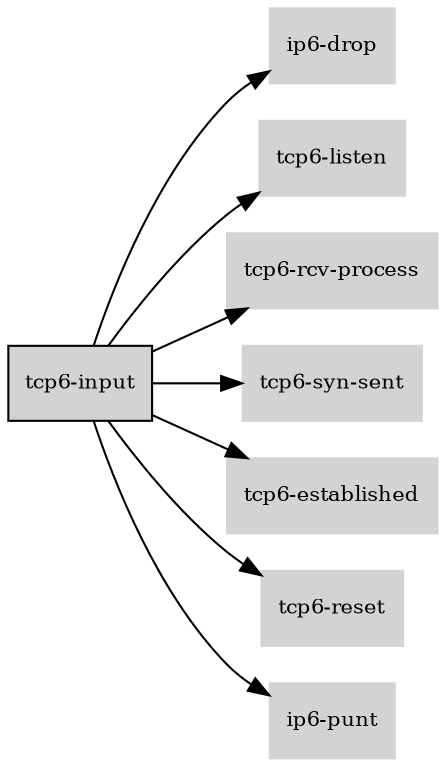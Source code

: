 digraph "tcp6_input_subgraph" {
  rankdir=LR;
  node [shape=box, style=filled, fontsize=10, color=lightgray, fontcolor=black, fillcolor=lightgray];
  "tcp6-input" [color=black, fontcolor=black, fillcolor=lightgray];
  edge [fontsize=8];
  "tcp6-input" -> "ip6-drop";
  "tcp6-input" -> "tcp6-listen";
  "tcp6-input" -> "tcp6-rcv-process";
  "tcp6-input" -> "tcp6-syn-sent";
  "tcp6-input" -> "tcp6-established";
  "tcp6-input" -> "tcp6-reset";
  "tcp6-input" -> "ip6-punt";
}
